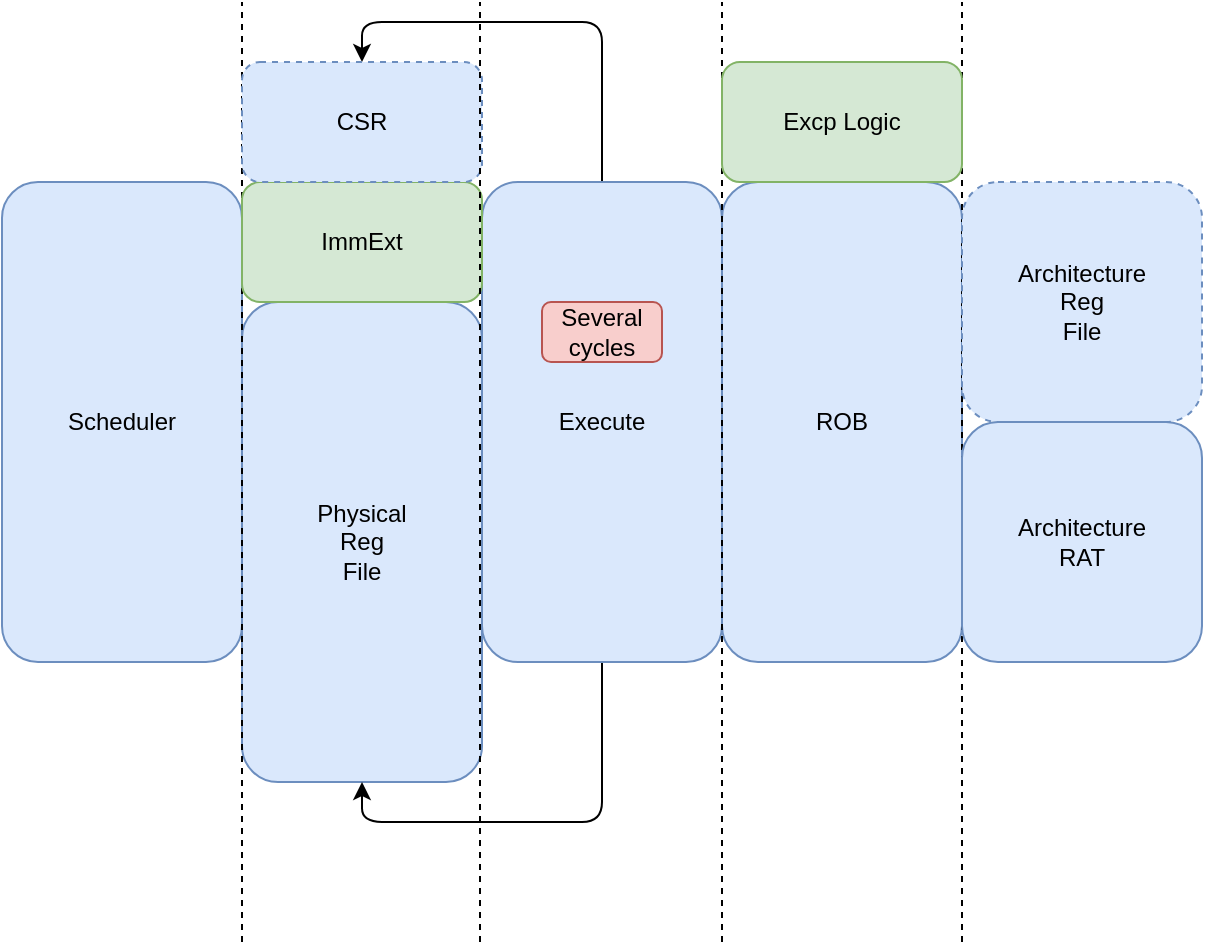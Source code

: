 <mxfile version="24.1.0" type="device">
  <diagram name="第 1 页" id="TtEnUWGyxalk5Dwze5Hi">
    <mxGraphModel dx="1562" dy="917" grid="1" gridSize="10" guides="1" tooltips="1" connect="1" arrows="1" fold="1" page="1" pageScale="1" pageWidth="827" pageHeight="1169" math="0" shadow="0">
      <root>
        <mxCell id="0" />
        <mxCell id="1" parent="0" />
        <mxCell id="j9Q-AicPVGP4m09qeH4A-1" value="Scheduler" style="rounded=1;whiteSpace=wrap;html=1;fillColor=#dae8fc;strokeColor=#6c8ebf;" vertex="1" parent="1">
          <mxGeometry x="160" y="400" width="120" height="240" as="geometry" />
        </mxCell>
        <mxCell id="j9Q-AicPVGP4m09qeH4A-2" value="Physical&lt;div&gt;Reg&lt;/div&gt;&lt;div&gt;File&lt;/div&gt;" style="rounded=1;whiteSpace=wrap;html=1;fillColor=#dae8fc;strokeColor=#6c8ebf;" vertex="1" parent="1">
          <mxGeometry x="280" y="460" width="120" height="240" as="geometry" />
        </mxCell>
        <mxCell id="j9Q-AicPVGP4m09qeH4A-25" style="edgeStyle=orthogonalEdgeStyle;rounded=1;orthogonalLoop=1;jettySize=auto;html=1;exitX=0.5;exitY=1;exitDx=0;exitDy=0;entryX=0.5;entryY=1;entryDx=0;entryDy=0;" edge="1" parent="1" source="j9Q-AicPVGP4m09qeH4A-3" target="j9Q-AicPVGP4m09qeH4A-2">
          <mxGeometry relative="1" as="geometry" />
        </mxCell>
        <mxCell id="j9Q-AicPVGP4m09qeH4A-27" style="edgeStyle=orthogonalEdgeStyle;rounded=1;orthogonalLoop=1;jettySize=auto;html=1;exitX=0.5;exitY=0;exitDx=0;exitDy=0;entryX=0.5;entryY=0;entryDx=0;entryDy=0;" edge="1" parent="1" source="j9Q-AicPVGP4m09qeH4A-3" target="j9Q-AicPVGP4m09qeH4A-7">
          <mxGeometry relative="1" as="geometry" />
        </mxCell>
        <mxCell id="j9Q-AicPVGP4m09qeH4A-3" value="Execute" style="rounded=1;whiteSpace=wrap;html=1;fillColor=#dae8fc;strokeColor=#6c8ebf;" vertex="1" parent="1">
          <mxGeometry x="400" y="400" width="120" height="240" as="geometry" />
        </mxCell>
        <mxCell id="j9Q-AicPVGP4m09qeH4A-4" value="ROB" style="rounded=1;whiteSpace=wrap;html=1;fillColor=#dae8fc;strokeColor=#6c8ebf;" vertex="1" parent="1">
          <mxGeometry x="520" y="400" width="120" height="240" as="geometry" />
        </mxCell>
        <mxCell id="j9Q-AicPVGP4m09qeH4A-5" value="" style="endArrow=none;dashed=1;html=1;rounded=1;" edge="1" parent="1">
          <mxGeometry width="50" height="50" relative="1" as="geometry">
            <mxPoint x="280" y="780" as="sourcePoint" />
            <mxPoint x="280" y="310" as="targetPoint" />
          </mxGeometry>
        </mxCell>
        <mxCell id="j9Q-AicPVGP4m09qeH4A-6" value="ImmExt" style="rounded=1;whiteSpace=wrap;html=1;fillColor=#d5e8d4;strokeColor=#82b366;" vertex="1" parent="1">
          <mxGeometry x="280" y="400" width="120" height="60" as="geometry" />
        </mxCell>
        <mxCell id="j9Q-AicPVGP4m09qeH4A-7" value="CSR" style="rounded=1;whiteSpace=wrap;html=1;dashed=1;fillColor=#dae8fc;strokeColor=#6c8ebf;" vertex="1" parent="1">
          <mxGeometry x="280" y="340" width="120" height="60" as="geometry" />
        </mxCell>
        <mxCell id="j9Q-AicPVGP4m09qeH4A-8" value="" style="endArrow=none;dashed=1;html=1;rounded=1;" edge="1" parent="1">
          <mxGeometry width="50" height="50" relative="1" as="geometry">
            <mxPoint x="399" y="780" as="sourcePoint" />
            <mxPoint x="399" y="310" as="targetPoint" />
          </mxGeometry>
        </mxCell>
        <mxCell id="j9Q-AicPVGP4m09qeH4A-10" value="" style="endArrow=none;dashed=1;html=1;rounded=1;" edge="1" parent="1">
          <mxGeometry width="50" height="50" relative="1" as="geometry">
            <mxPoint x="520" y="780" as="sourcePoint" />
            <mxPoint x="520" y="310" as="targetPoint" />
          </mxGeometry>
        </mxCell>
        <mxCell id="j9Q-AicPVGP4m09qeH4A-11" value="Several cycles" style="text;html=1;align=center;verticalAlign=middle;whiteSpace=wrap;rounded=1;fillColor=#f8cecc;strokeColor=#b85450;" vertex="1" parent="1">
          <mxGeometry x="430" y="460" width="60" height="30" as="geometry" />
        </mxCell>
        <mxCell id="j9Q-AicPVGP4m09qeH4A-12" value="" style="endArrow=none;dashed=1;html=1;rounded=1;" edge="1" parent="1">
          <mxGeometry width="50" height="50" relative="1" as="geometry">
            <mxPoint x="640" y="780" as="sourcePoint" />
            <mxPoint x="640" y="310" as="targetPoint" />
          </mxGeometry>
        </mxCell>
        <mxCell id="j9Q-AicPVGP4m09qeH4A-21" value="Excp Logic" style="rounded=1;whiteSpace=wrap;html=1;fillColor=#d5e8d4;strokeColor=#82b366;" vertex="1" parent="1">
          <mxGeometry x="520" y="340" width="120" height="60" as="geometry" />
        </mxCell>
        <mxCell id="j9Q-AicPVGP4m09qeH4A-22" value="&lt;div&gt;Architecture&lt;/div&gt;&lt;div&gt;Reg&lt;/div&gt;&lt;div&gt;File&lt;/div&gt;" style="rounded=1;whiteSpace=wrap;html=1;fillColor=#dae8fc;strokeColor=#6c8ebf;dashed=1;" vertex="1" parent="1">
          <mxGeometry x="640" y="400" width="120" height="120" as="geometry" />
        </mxCell>
        <mxCell id="j9Q-AicPVGP4m09qeH4A-28" value="&lt;div&gt;Architecture&lt;/div&gt;&lt;div&gt;RAT&lt;/div&gt;" style="rounded=1;whiteSpace=wrap;html=1;fillColor=#dae8fc;strokeColor=#6c8ebf;" vertex="1" parent="1">
          <mxGeometry x="640" y="520" width="120" height="120" as="geometry" />
        </mxCell>
      </root>
    </mxGraphModel>
  </diagram>
</mxfile>
